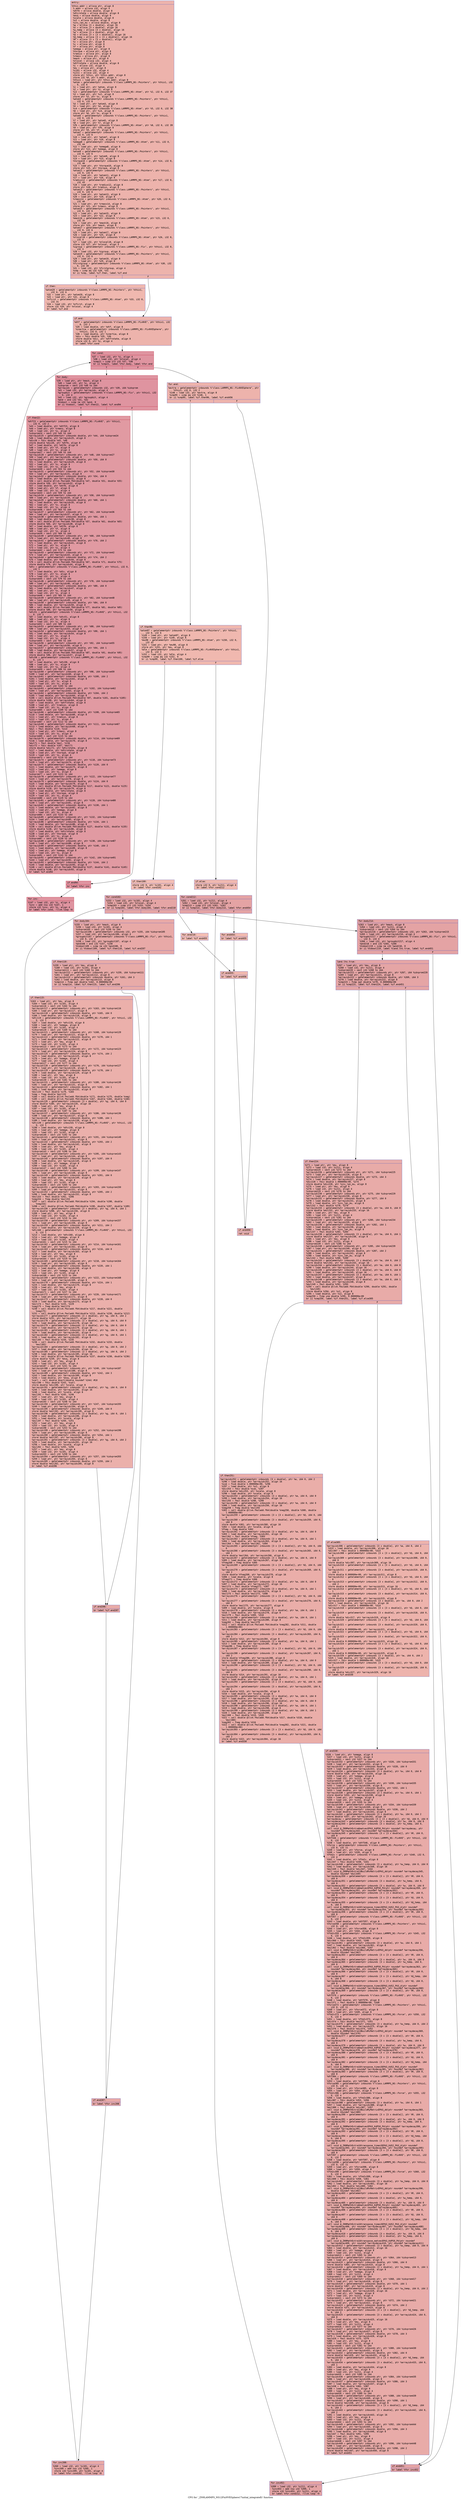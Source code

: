 digraph "CFG for '_ZN9LAMMPS_NS12FixNVESphere17initial_integrateEi' function" {
	label="CFG for '_ZN9LAMMPS_NS12FixNVESphere17initial_integrateEi' function";

	Node0x55fe505de8c0 [shape=record,color="#3d50c3ff", style=filled, fillcolor="#d6524470" fontname="Courier",label="{entry:\l|  %this.addr = alloca ptr, align 8\l  %.addr = alloca i32, align 4\l  %dtfm = alloca double, align 8\l  %dtirotate = alloca double, align 8\l  %msq = alloca double, align 8\l  %scale = alloca double, align 8\l  %s2 = alloca double, align 8\l  %inv_len_mu = alloca double, align 8\l  %g = alloca [3 x double], align 16\l  %w = alloca [3 x double], align 16\l  %w_temp = alloca [3 x double], align 16\l  %a = alloca [3 x double], align 16\l  %Q = alloca [3 x [3 x double]], align 16\l  %Q_temp = alloca [3 x [3 x double]], align 16\l  %R = alloca [3 x [3 x double]], align 16\l  %x = alloca ptr, align 8\l  %v = alloca ptr, align 8\l  %f = alloca ptr, align 8\l  %omega = alloca ptr, align 8\l  %torque = alloca ptr, align 8\l  %radius = alloca ptr, align 8\l  %rmass = alloca ptr, align 8\l  %mask = alloca ptr, align 8\l  %nlocal = alloca i32, align 4\l  %dtfrotate = alloca double, align 8\l  %i = alloca i32, align 4\l  %mu = alloca ptr, align 8\l  %i101 = alloca i32, align 4\l  %i211 = alloca i32, align 4\l  store ptr %this, ptr %this.addr, align 8\l  store i32 %0, ptr %.addr, align 4\l  %this1 = load ptr, ptr %this.addr, align 8\l  %atom = getelementptr inbounds %\"class.LAMMPS_NS::Pointers\", ptr %this1, i32\l... 0, i32 6\l  %1 = load ptr, ptr %atom, align 8\l  %2 = load ptr, ptr %1, align 8\l  %x2 = getelementptr inbounds %\"class.LAMMPS_NS::Atom\", ptr %2, i32 0, i32 37\l  %3 = load ptr, ptr %x2, align 8\l  store ptr %3, ptr %x, align 8\l  %atom3 = getelementptr inbounds %\"class.LAMMPS_NS::Pointers\", ptr %this1,\l... i32 0, i32 6\l  %4 = load ptr, ptr %atom3, align 8\l  %5 = load ptr, ptr %4, align 8\l  %v4 = getelementptr inbounds %\"class.LAMMPS_NS::Atom\", ptr %5, i32 0, i32 38\l  %6 = load ptr, ptr %v4, align 8\l  store ptr %6, ptr %v, align 8\l  %atom5 = getelementptr inbounds %\"class.LAMMPS_NS::Pointers\", ptr %this1,\l... i32 0, i32 6\l  %7 = load ptr, ptr %atom5, align 8\l  %8 = load ptr, ptr %7, align 8\l  %f6 = getelementptr inbounds %\"class.LAMMPS_NS::Atom\", ptr %8, i32 0, i32 39\l  %9 = load ptr, ptr %f6, align 8\l  store ptr %9, ptr %f, align 8\l  %atom7 = getelementptr inbounds %\"class.LAMMPS_NS::Pointers\", ptr %this1,\l... i32 0, i32 6\l  %10 = load ptr, ptr %atom7, align 8\l  %11 = load ptr, ptr %10, align 8\l  %omega8 = getelementptr inbounds %\"class.LAMMPS_NS::Atom\", ptr %11, i32 0,\l... i32 44\l  %12 = load ptr, ptr %omega8, align 8\l  store ptr %12, ptr %omega, align 8\l  %atom9 = getelementptr inbounds %\"class.LAMMPS_NS::Pointers\", ptr %this1,\l... i32 0, i32 6\l  %13 = load ptr, ptr %atom9, align 8\l  %14 = load ptr, ptr %13, align 8\l  %torque10 = getelementptr inbounds %\"class.LAMMPS_NS::Atom\", ptr %14, i32 0,\l... i32 46\l  %15 = load ptr, ptr %torque10, align 8\l  store ptr %15, ptr %torque, align 8\l  %atom11 = getelementptr inbounds %\"class.LAMMPS_NS::Pointers\", ptr %this1,\l... i32 0, i32 6\l  %16 = load ptr, ptr %atom11, align 8\l  %17 = load ptr, ptr %16, align 8\l  %radius12 = getelementptr inbounds %\"class.LAMMPS_NS::Atom\", ptr %17, i32 0,\l... i32 43\l  %18 = load ptr, ptr %radius12, align 8\l  store ptr %18, ptr %radius, align 8\l  %atom13 = getelementptr inbounds %\"class.LAMMPS_NS::Pointers\", ptr %this1,\l... i32 0, i32 6\l  %19 = load ptr, ptr %atom13, align 8\l  %20 = load ptr, ptr %19, align 8\l  %rmass14 = getelementptr inbounds %\"class.LAMMPS_NS::Atom\", ptr %20, i32 0,\l... i32 40\l  %21 = load ptr, ptr %rmass14, align 8\l  store ptr %21, ptr %rmass, align 8\l  %atom15 = getelementptr inbounds %\"class.LAMMPS_NS::Pointers\", ptr %this1,\l... i32 0, i32 6\l  %22 = load ptr, ptr %atom15, align 8\l  %23 = load ptr, ptr %22, align 8\l  %mask16 = getelementptr inbounds %\"class.LAMMPS_NS::Atom\", ptr %23, i32 0,\l... i32 35\l  %24 = load ptr, ptr %mask16, align 8\l  store ptr %24, ptr %mask, align 8\l  %atom17 = getelementptr inbounds %\"class.LAMMPS_NS::Pointers\", ptr %this1,\l... i32 0, i32 6\l  %25 = load ptr, ptr %atom17, align 8\l  %26 = load ptr, ptr %25, align 8\l  %nlocal18 = getelementptr inbounds %\"class.LAMMPS_NS::Atom\", ptr %26, i32 0,\l... i32 4\l  %27 = load i32, ptr %nlocal18, align 8\l  store i32 %27, ptr %nlocal, align 4\l  %igroup = getelementptr inbounds %\"class.LAMMPS_NS::Fix\", ptr %this1, i32 0,\l... i32 3\l  %28 = load i32, ptr %igroup, align 8\l  %atom19 = getelementptr inbounds %\"class.LAMMPS_NS::Pointers\", ptr %this1,\l... i32 0, i32 6\l  %29 = load ptr, ptr %atom19, align 8\l  %30 = load ptr, ptr %29, align 8\l  %firstgroup = getelementptr inbounds %\"class.LAMMPS_NS::Atom\", ptr %30, i32\l... 0, i32 30\l  %31 = load i32, ptr %firstgroup, align 4\l  %cmp = icmp eq i32 %28, %31\l  br i1 %cmp, label %if.then, label %if.end\l|{<s0>T|<s1>F}}"];
	Node0x55fe505de8c0:s0 -> Node0x55fe505cf850[tooltip="entry -> if.then\nProbability 50.00%" ];
	Node0x55fe505de8c0:s1 -> Node0x55fe505cf8c0[tooltip="entry -> if.end\nProbability 50.00%" ];
	Node0x55fe505cf850 [shape=record,color="#3d50c3ff", style=filled, fillcolor="#dc5d4a70" fontname="Courier",label="{if.then:\l|  %atom20 = getelementptr inbounds %\"class.LAMMPS_NS::Pointers\", ptr %this1,\l... i32 0, i32 6\l  %32 = load ptr, ptr %atom20, align 8\l  %33 = load ptr, ptr %32, align 8\l  %nfirst = getelementptr inbounds %\"class.LAMMPS_NS::Atom\", ptr %33, i32 0,\l... i32 31\l  %34 = load i32, ptr %nfirst, align 8\l  store i32 %34, ptr %nlocal, align 4\l  br label %if.end\l}"];
	Node0x55fe505cf850 -> Node0x55fe505cf8c0[tooltip="if.then -> if.end\nProbability 100.00%" ];
	Node0x55fe505cf8c0 [shape=record,color="#3d50c3ff", style=filled, fillcolor="#d6524470" fontname="Courier",label="{if.end:\l|  %dtf = getelementptr inbounds %\"class.LAMMPS_NS::FixNVE\", ptr %this1, i32\l... 0, i32 2\l  %35 = load double, ptr %dtf, align 8\l  %inertia = getelementptr inbounds %\"class.LAMMPS_NS::FixNVESphere\", ptr\l... %this1, i32 0, i32 1\l  %36 = load double, ptr %inertia, align 8\l  %div = fdiv double %35, %36\l  store double %div, ptr %dtfrotate, align 8\l  store i32 0, ptr %i, align 4\l  br label %for.cond\l}"];
	Node0x55fe505cf8c0 -> Node0x55fe505d0310[tooltip="if.end -> for.cond\nProbability 100.00%" ];
	Node0x55fe505d0310 [shape=record,color="#b70d28ff", style=filled, fillcolor="#b70d2870" fontname="Courier",label="{for.cond:\l|  %37 = load i32, ptr %i, align 4\l  %38 = load i32, ptr %nlocal, align 4\l  %cmp21 = icmp slt i32 %37, %38\l  br i1 %cmp21, label %for.body, label %for.end\l|{<s0>T|<s1>F}}"];
	Node0x55fe505d0310:s0 -> Node0x55fe505d05b0[tooltip="for.cond -> for.body\nProbability 96.88%" ];
	Node0x55fe505d0310:s1 -> Node0x55fe505d0630[tooltip="for.cond -> for.end\nProbability 3.12%" ];
	Node0x55fe505d05b0 [shape=record,color="#b70d28ff", style=filled, fillcolor="#b70d2870" fontname="Courier",label="{for.body:\l|  %39 = load ptr, ptr %mask, align 8\l  %40 = load i32, ptr %i, align 4\l  %idxprom = sext i32 %40 to i64\l  %arrayidx = getelementptr inbounds i32, ptr %39, i64 %idxprom\l  %41 = load i32, ptr %arrayidx, align 4\l  %groupbit = getelementptr inbounds %\"class.LAMMPS_NS::Fix\", ptr %this1, i32\l... 0, i32 4\l  %42 = load i32, ptr %groupbit, align 4\l  %and = and i32 %41, %42\l  %tobool = icmp ne i32 %and, 0\l  br i1 %tobool, label %if.then22, label %if.end94\l|{<s0>T|<s1>F}}"];
	Node0x55fe505d05b0:s0 -> Node0x55fe505d0d00[tooltip="for.body -> if.then22\nProbability 62.50%" ];
	Node0x55fe505d05b0:s1 -> Node0x55fe505d0d80[tooltip="for.body -> if.end94\nProbability 37.50%" ];
	Node0x55fe505d0d00 [shape=record,color="#b70d28ff", style=filled, fillcolor="#bb1b2c70" fontname="Courier",label="{if.then22:\l|  %dtf23 = getelementptr inbounds %\"class.LAMMPS_NS::FixNVE\", ptr %this1,\l... i32 0, i32 2\l  %43 = load double, ptr %dtf23, align 8\l  %44 = load ptr, ptr %rmass, align 8\l  %45 = load i32, ptr %i, align 4\l  %idxprom24 = sext i32 %45 to i64\l  %arrayidx25 = getelementptr inbounds double, ptr %44, i64 %idxprom24\l  %46 = load double, ptr %arrayidx25, align 8\l  %div26 = fdiv double %43, %46\l  store double %div26, ptr %dtfm, align 8\l  %47 = load double, ptr %dtfm, align 8\l  %48 = load ptr, ptr %f, align 8\l  %49 = load i32, ptr %i, align 4\l  %idxprom27 = sext i32 %49 to i64\l  %arrayidx28 = getelementptr inbounds ptr, ptr %48, i64 %idxprom27\l  %50 = load ptr, ptr %arrayidx28, align 8\l  %arrayidx29 = getelementptr inbounds double, ptr %50, i64 0\l  %51 = load double, ptr %arrayidx29, align 8\l  %52 = load ptr, ptr %v, align 8\l  %53 = load i32, ptr %i, align 4\l  %idxprom30 = sext i32 %53 to i64\l  %arrayidx31 = getelementptr inbounds ptr, ptr %52, i64 %idxprom30\l  %54 = load ptr, ptr %arrayidx31, align 8\l  %arrayidx32 = getelementptr inbounds double, ptr %54, i64 0\l  %55 = load double, ptr %arrayidx32, align 8\l  %56 = call double @llvm.fmuladd.f64(double %47, double %51, double %55)\l  store double %56, ptr %arrayidx32, align 8\l  %57 = load double, ptr %dtfm, align 8\l  %58 = load ptr, ptr %f, align 8\l  %59 = load i32, ptr %i, align 4\l  %idxprom33 = sext i32 %59 to i64\l  %arrayidx34 = getelementptr inbounds ptr, ptr %58, i64 %idxprom33\l  %60 = load ptr, ptr %arrayidx34, align 8\l  %arrayidx35 = getelementptr inbounds double, ptr %60, i64 1\l  %61 = load double, ptr %arrayidx35, align 8\l  %62 = load ptr, ptr %v, align 8\l  %63 = load i32, ptr %i, align 4\l  %idxprom36 = sext i32 %63 to i64\l  %arrayidx37 = getelementptr inbounds ptr, ptr %62, i64 %idxprom36\l  %64 = load ptr, ptr %arrayidx37, align 8\l  %arrayidx38 = getelementptr inbounds double, ptr %64, i64 1\l  %65 = load double, ptr %arrayidx38, align 8\l  %66 = call double @llvm.fmuladd.f64(double %57, double %61, double %65)\l  store double %66, ptr %arrayidx38, align 8\l  %67 = load double, ptr %dtfm, align 8\l  %68 = load ptr, ptr %f, align 8\l  %69 = load i32, ptr %i, align 4\l  %idxprom39 = sext i32 %69 to i64\l  %arrayidx40 = getelementptr inbounds ptr, ptr %68, i64 %idxprom39\l  %70 = load ptr, ptr %arrayidx40, align 8\l  %arrayidx41 = getelementptr inbounds double, ptr %70, i64 2\l  %71 = load double, ptr %arrayidx41, align 8\l  %72 = load ptr, ptr %v, align 8\l  %73 = load i32, ptr %i, align 4\l  %idxprom42 = sext i32 %73 to i64\l  %arrayidx43 = getelementptr inbounds ptr, ptr %72, i64 %idxprom42\l  %74 = load ptr, ptr %arrayidx43, align 8\l  %arrayidx44 = getelementptr inbounds double, ptr %74, i64 2\l  %75 = load double, ptr %arrayidx44, align 8\l  %76 = call double @llvm.fmuladd.f64(double %67, double %71, double %75)\l  store double %76, ptr %arrayidx44, align 8\l  %dtv = getelementptr inbounds %\"class.LAMMPS_NS::FixNVE\", ptr %this1, i32 0,\l... i32 1\l  %77 = load double, ptr %dtv, align 8\l  %78 = load ptr, ptr %v, align 8\l  %79 = load i32, ptr %i, align 4\l  %idxprom45 = sext i32 %79 to i64\l  %arrayidx46 = getelementptr inbounds ptr, ptr %78, i64 %idxprom45\l  %80 = load ptr, ptr %arrayidx46, align 8\l  %arrayidx47 = getelementptr inbounds double, ptr %80, i64 0\l  %81 = load double, ptr %arrayidx47, align 8\l  %82 = load ptr, ptr %x, align 8\l  %83 = load i32, ptr %i, align 4\l  %idxprom48 = sext i32 %83 to i64\l  %arrayidx49 = getelementptr inbounds ptr, ptr %82, i64 %idxprom48\l  %84 = load ptr, ptr %arrayidx49, align 8\l  %arrayidx50 = getelementptr inbounds double, ptr %84, i64 0\l  %85 = load double, ptr %arrayidx50, align 8\l  %86 = call double @llvm.fmuladd.f64(double %77, double %81, double %85)\l  store double %86, ptr %arrayidx50, align 8\l  %dtv51 = getelementptr inbounds %\"class.LAMMPS_NS::FixNVE\", ptr %this1, i32\l... 0, i32 1\l  %87 = load double, ptr %dtv51, align 8\l  %88 = load ptr, ptr %v, align 8\l  %89 = load i32, ptr %i, align 4\l  %idxprom52 = sext i32 %89 to i64\l  %arrayidx53 = getelementptr inbounds ptr, ptr %88, i64 %idxprom52\l  %90 = load ptr, ptr %arrayidx53, align 8\l  %arrayidx54 = getelementptr inbounds double, ptr %90, i64 1\l  %91 = load double, ptr %arrayidx54, align 8\l  %92 = load ptr, ptr %x, align 8\l  %93 = load i32, ptr %i, align 4\l  %idxprom55 = sext i32 %93 to i64\l  %arrayidx56 = getelementptr inbounds ptr, ptr %92, i64 %idxprom55\l  %94 = load ptr, ptr %arrayidx56, align 8\l  %arrayidx57 = getelementptr inbounds double, ptr %94, i64 1\l  %95 = load double, ptr %arrayidx57, align 8\l  %96 = call double @llvm.fmuladd.f64(double %87, double %91, double %95)\l  store double %96, ptr %arrayidx57, align 8\l  %dtv58 = getelementptr inbounds %\"class.LAMMPS_NS::FixNVE\", ptr %this1, i32\l... 0, i32 1\l  %97 = load double, ptr %dtv58, align 8\l  %98 = load ptr, ptr %v, align 8\l  %99 = load i32, ptr %i, align 4\l  %idxprom59 = sext i32 %99 to i64\l  %arrayidx60 = getelementptr inbounds ptr, ptr %98, i64 %idxprom59\l  %100 = load ptr, ptr %arrayidx60, align 8\l  %arrayidx61 = getelementptr inbounds double, ptr %100, i64 2\l  %101 = load double, ptr %arrayidx61, align 8\l  %102 = load ptr, ptr %x, align 8\l  %103 = load i32, ptr %i, align 4\l  %idxprom62 = sext i32 %103 to i64\l  %arrayidx63 = getelementptr inbounds ptr, ptr %102, i64 %idxprom62\l  %104 = load ptr, ptr %arrayidx63, align 8\l  %arrayidx64 = getelementptr inbounds double, ptr %104, i64 2\l  %105 = load double, ptr %arrayidx64, align 8\l  %106 = call double @llvm.fmuladd.f64(double %97, double %101, double %105)\l  store double %106, ptr %arrayidx64, align 8\l  %107 = load double, ptr %dtfrotate, align 8\l  %108 = load ptr, ptr %radius, align 8\l  %109 = load i32, ptr %i, align 4\l  %idxprom65 = sext i32 %109 to i64\l  %arrayidx66 = getelementptr inbounds double, ptr %108, i64 %idxprom65\l  %110 = load double, ptr %arrayidx66, align 8\l  %111 = load ptr, ptr %radius, align 8\l  %112 = load i32, ptr %i, align 4\l  %idxprom67 = sext i32 %112 to i64\l  %arrayidx68 = getelementptr inbounds double, ptr %111, i64 %idxprom67\l  %113 = load double, ptr %arrayidx68, align 8\l  %mul = fmul double %110, %113\l  %114 = load ptr, ptr %rmass, align 8\l  %115 = load i32, ptr %i, align 4\l  %idxprom69 = sext i32 %115 to i64\l  %arrayidx70 = getelementptr inbounds double, ptr %114, i64 %idxprom69\l  %116 = load double, ptr %arrayidx70, align 8\l  %mul71 = fmul double %mul, %116\l  %div72 = fdiv double %107, %mul71\l  store double %div72, ptr %dtirotate, align 8\l  %117 = load double, ptr %dtirotate, align 8\l  %118 = load ptr, ptr %torque, align 8\l  %119 = load i32, ptr %i, align 4\l  %idxprom73 = sext i32 %119 to i64\l  %arrayidx74 = getelementptr inbounds ptr, ptr %118, i64 %idxprom73\l  %120 = load ptr, ptr %arrayidx74, align 8\l  %arrayidx75 = getelementptr inbounds double, ptr %120, i64 0\l  %121 = load double, ptr %arrayidx75, align 8\l  %122 = load ptr, ptr %omega, align 8\l  %123 = load i32, ptr %i, align 4\l  %idxprom77 = sext i32 %123 to i64\l  %arrayidx78 = getelementptr inbounds ptr, ptr %122, i64 %idxprom77\l  %124 = load ptr, ptr %arrayidx78, align 8\l  %arrayidx79 = getelementptr inbounds double, ptr %124, i64 0\l  %125 = load double, ptr %arrayidx79, align 8\l  %126 = call double @llvm.fmuladd.f64(double %117, double %121, double %125)\l  store double %126, ptr %arrayidx79, align 8\l  %127 = load double, ptr %dtirotate, align 8\l  %128 = load ptr, ptr %torque, align 8\l  %129 = load i32, ptr %i, align 4\l  %idxprom80 = sext i32 %129 to i64\l  %arrayidx81 = getelementptr inbounds ptr, ptr %128, i64 %idxprom80\l  %130 = load ptr, ptr %arrayidx81, align 8\l  %arrayidx82 = getelementptr inbounds double, ptr %130, i64 1\l  %131 = load double, ptr %arrayidx82, align 8\l  %132 = load ptr, ptr %omega, align 8\l  %133 = load i32, ptr %i, align 4\l  %idxprom84 = sext i32 %133 to i64\l  %arrayidx85 = getelementptr inbounds ptr, ptr %132, i64 %idxprom84\l  %134 = load ptr, ptr %arrayidx85, align 8\l  %arrayidx86 = getelementptr inbounds double, ptr %134, i64 1\l  %135 = load double, ptr %arrayidx86, align 8\l  %136 = call double @llvm.fmuladd.f64(double %127, double %131, double %135)\l  store double %136, ptr %arrayidx86, align 8\l  %137 = load double, ptr %dtirotate, align 8\l  %138 = load ptr, ptr %torque, align 8\l  %139 = load i32, ptr %i, align 4\l  %idxprom87 = sext i32 %139 to i64\l  %arrayidx88 = getelementptr inbounds ptr, ptr %138, i64 %idxprom87\l  %140 = load ptr, ptr %arrayidx88, align 8\l  %arrayidx89 = getelementptr inbounds double, ptr %140, i64 2\l  %141 = load double, ptr %arrayidx89, align 8\l  %142 = load ptr, ptr %omega, align 8\l  %143 = load i32, ptr %i, align 4\l  %idxprom91 = sext i32 %143 to i64\l  %arrayidx92 = getelementptr inbounds ptr, ptr %142, i64 %idxprom91\l  %144 = load ptr, ptr %arrayidx92, align 8\l  %arrayidx93 = getelementptr inbounds double, ptr %144, i64 2\l  %145 = load double, ptr %arrayidx93, align 8\l  %146 = call double @llvm.fmuladd.f64(double %137, double %141, double %145)\l  store double %146, ptr %arrayidx93, align 8\l  br label %if.end94\l}"];
	Node0x55fe505d0d00 -> Node0x55fe505d0d80[tooltip="if.then22 -> if.end94\nProbability 100.00%" ];
	Node0x55fe505d0d80 [shape=record,color="#b70d28ff", style=filled, fillcolor="#b70d2870" fontname="Courier",label="{if.end94:\l|  br label %for.inc\l}"];
	Node0x55fe505d0d80 -> Node0x55fe505eeb10[tooltip="if.end94 -> for.inc\nProbability 100.00%" ];
	Node0x55fe505eeb10 [shape=record,color="#b70d28ff", style=filled, fillcolor="#b70d2870" fontname="Courier",label="{for.inc:\l|  %147 = load i32, ptr %i, align 4\l  %inc = add nsw i32 %147, 1\l  store i32 %inc, ptr %i, align 4\l  br label %for.cond, !llvm.loop !6\l}"];
	Node0x55fe505eeb10 -> Node0x55fe505d0310[tooltip="for.inc -> for.cond\nProbability 100.00%" ];
	Node0x55fe505d0630 [shape=record,color="#3d50c3ff", style=filled, fillcolor="#d6524470" fontname="Courier",label="{for.end:\l|  %extra = getelementptr inbounds %\"class.LAMMPS_NS::FixNVESphere\", ptr\l... %this1, i32 0, i32 2\l  %148 = load i32, ptr %extra, align 8\l  %cmp95 = icmp eq i32 %148, 1\l  br i1 %cmp95, label %if.then96, label %if.end456\l|{<s0>T|<s1>F}}"];
	Node0x55fe505d0630:s0 -> Node0x55fe505ef0d0[tooltip="for.end -> if.then96\nProbability 50.00%" ];
	Node0x55fe505d0630:s1 -> Node0x55fe505ef120[tooltip="for.end -> if.end456\nProbability 50.00%" ];
	Node0x55fe505ef0d0 [shape=record,color="#3d50c3ff", style=filled, fillcolor="#dc5d4a70" fontname="Courier",label="{if.then96:\l|  %atom97 = getelementptr inbounds %\"class.LAMMPS_NS::Pointers\", ptr %this1,\l... i32 0, i32 6\l  %149 = load ptr, ptr %atom97, align 8\l  %150 = load ptr, ptr %149, align 8\l  %mu98 = getelementptr inbounds %\"class.LAMMPS_NS::Atom\", ptr %150, i32 0,\l... i32 42\l  %151 = load ptr, ptr %mu98, align 8\l  store ptr %151, ptr %mu, align 8\l  %dlm = getelementptr inbounds %\"class.LAMMPS_NS::FixNVESphere\", ptr %this1,\l... i32 0, i32 3\l  %152 = load i32, ptr %dlm, align 4\l  %cmp99 = icmp eq i32 %152, 0\l  br i1 %cmp99, label %if.then100, label %if.else\l|{<s0>T|<s1>F}}"];
	Node0x55fe505ef0d0:s0 -> Node0x55fe505ef840[tooltip="if.then96 -> if.then100\nProbability 37.50%" ];
	Node0x55fe505ef0d0:s1 -> Node0x55fe505ef8c0[tooltip="if.then96 -> if.else\nProbability 62.50%" ];
	Node0x55fe505ef840 [shape=record,color="#3d50c3ff", style=filled, fillcolor="#e36c5570" fontname="Courier",label="{if.then100:\l|  store i32 0, ptr %i101, align 4\l  br label %for.cond102\l}"];
	Node0x55fe505ef840 -> Node0x55fe505efa80[tooltip="if.then100 -> for.cond102\nProbability 100.00%" ];
	Node0x55fe505efa80 [shape=record,color="#3d50c3ff", style=filled, fillcolor="#c5333470" fontname="Courier",label="{for.cond102:\l|  %153 = load i32, ptr %i101, align 4\l  %154 = load i32, ptr %nlocal, align 4\l  %cmp103 = icmp slt i32 %153, %154\l  br i1 %cmp103, label %for.body104, label %for.end210\l|{<s0>T|<s1>F}}"];
	Node0x55fe505efa80:s0 -> Node0x55fe505efd20[tooltip="for.cond102 -> for.body104\nProbability 96.88%" ];
	Node0x55fe505efa80:s1 -> Node0x55fe505efda0[tooltip="for.cond102 -> for.end210\nProbability 3.12%" ];
	Node0x55fe505efd20 [shape=record,color="#3d50c3ff", style=filled, fillcolor="#ca3b3770" fontname="Courier",label="{for.body104:\l|  %155 = load ptr, ptr %mask, align 8\l  %156 = load i32, ptr %i101, align 4\l  %idxprom105 = sext i32 %156 to i64\l  %arrayidx106 = getelementptr inbounds i32, ptr %155, i64 %idxprom105\l  %157 = load i32, ptr %arrayidx106, align 4\l  %groupbit107 = getelementptr inbounds %\"class.LAMMPS_NS::Fix\", ptr %this1,\l... i32 0, i32 4\l  %158 = load i32, ptr %groupbit107, align 4\l  %and108 = and i32 %157, %158\l  %tobool109 = icmp ne i32 %and108, 0\l  br i1 %tobool109, label %if.then110, label %if.end207\l|{<s0>T|<s1>F}}"];
	Node0x55fe505efd20:s0 -> Node0x55fe505f04a0[tooltip="for.body104 -> if.then110\nProbability 62.50%" ];
	Node0x55fe505efd20:s1 -> Node0x55fe505f0520[tooltip="for.body104 -> if.end207\nProbability 37.50%" ];
	Node0x55fe505f04a0 [shape=record,color="#3d50c3ff", style=filled, fillcolor="#cc403a70" fontname="Courier",label="{if.then110:\l|  %159 = load ptr, ptr %mu, align 8\l  %160 = load i32, ptr %i101, align 4\l  %idxprom111 = sext i32 %160 to i64\l  %arrayidx112 = getelementptr inbounds ptr, ptr %159, i64 %idxprom111\l  %161 = load ptr, ptr %arrayidx112, align 8\l  %arrayidx113 = getelementptr inbounds double, ptr %161, i64 3\l  %162 = load double, ptr %arrayidx113, align 8\l  %cmp114 = fcmp ogt double %162, 0.000000e+00\l  br i1 %cmp114, label %if.then115, label %if.end206\l|{<s0>T|<s1>F}}"];
	Node0x55fe505f04a0:s0 -> Node0x55fe505f0b70[tooltip="if.then110 -> if.then115\nProbability 50.00%" ];
	Node0x55fe505f04a0:s1 -> Node0x55fe505f0bf0[tooltip="if.then110 -> if.end206\nProbability 50.00%" ];
	Node0x55fe505f0b70 [shape=record,color="#3d50c3ff", style=filled, fillcolor="#d24b4070" fontname="Courier",label="{if.then115:\l|  %163 = load ptr, ptr %mu, align 8\l  %164 = load i32, ptr %i101, align 4\l  %idxprom116 = sext i32 %164 to i64\l  %arrayidx117 = getelementptr inbounds ptr, ptr %163, i64 %idxprom116\l  %165 = load ptr, ptr %arrayidx117, align 8\l  %arrayidx118 = getelementptr inbounds double, ptr %165, i64 0\l  %166 = load double, ptr %arrayidx118, align 8\l  %dtv119 = getelementptr inbounds %\"class.LAMMPS_NS::FixNVE\", ptr %this1, i32\l... 0, i32 1\l  %167 = load double, ptr %dtv119, align 8\l  %168 = load ptr, ptr %omega, align 8\l  %169 = load i32, ptr %i101, align 4\l  %idxprom120 = sext i32 %169 to i64\l  %arrayidx121 = getelementptr inbounds ptr, ptr %168, i64 %idxprom120\l  %170 = load ptr, ptr %arrayidx121, align 8\l  %arrayidx122 = getelementptr inbounds double, ptr %170, i64 1\l  %171 = load double, ptr %arrayidx122, align 8\l  %172 = load ptr, ptr %mu, align 8\l  %173 = load i32, ptr %i101, align 4\l  %idxprom123 = sext i32 %173 to i64\l  %arrayidx124 = getelementptr inbounds ptr, ptr %172, i64 %idxprom123\l  %174 = load ptr, ptr %arrayidx124, align 8\l  %arrayidx125 = getelementptr inbounds double, ptr %174, i64 2\l  %175 = load double, ptr %arrayidx125, align 8\l  %176 = load ptr, ptr %omega, align 8\l  %177 = load i32, ptr %i101, align 4\l  %idxprom127 = sext i32 %177 to i64\l  %arrayidx128 = getelementptr inbounds ptr, ptr %176, i64 %idxprom127\l  %178 = load ptr, ptr %arrayidx128, align 8\l  %arrayidx129 = getelementptr inbounds double, ptr %178, i64 2\l  %179 = load double, ptr %arrayidx129, align 8\l  %180 = load ptr, ptr %mu, align 8\l  %181 = load i32, ptr %i101, align 4\l  %idxprom130 = sext i32 %181 to i64\l  %arrayidx131 = getelementptr inbounds ptr, ptr %180, i64 %idxprom130\l  %182 = load ptr, ptr %arrayidx131, align 8\l  %arrayidx132 = getelementptr inbounds double, ptr %182, i64 1\l  %183 = load double, ptr %arrayidx132, align 8\l  %mul133 = fmul double %179, %183\l  %neg = fneg double %mul133\l  %184 = call double @llvm.fmuladd.f64(double %171, double %175, double %neg)\l  %185 = call double @llvm.fmuladd.f64(double %167, double %184, double %166)\l  %arrayidx135 = getelementptr inbounds [3 x double], ptr %g, i64 0, i64 0\l  store double %185, ptr %arrayidx135, align 16\l  %186 = load ptr, ptr %mu, align 8\l  %187 = load i32, ptr %i101, align 4\l  %idxprom136 = sext i32 %187 to i64\l  %arrayidx137 = getelementptr inbounds ptr, ptr %186, i64 %idxprom136\l  %188 = load ptr, ptr %arrayidx137, align 8\l  %arrayidx138 = getelementptr inbounds double, ptr %188, i64 1\l  %189 = load double, ptr %arrayidx138, align 8\l  %dtv139 = getelementptr inbounds %\"class.LAMMPS_NS::FixNVE\", ptr %this1, i32\l... 0, i32 1\l  %190 = load double, ptr %dtv139, align 8\l  %191 = load ptr, ptr %omega, align 8\l  %192 = load i32, ptr %i101, align 4\l  %idxprom140 = sext i32 %192 to i64\l  %arrayidx141 = getelementptr inbounds ptr, ptr %191, i64 %idxprom140\l  %193 = load ptr, ptr %arrayidx141, align 8\l  %arrayidx142 = getelementptr inbounds double, ptr %193, i64 2\l  %194 = load double, ptr %arrayidx142, align 8\l  %195 = load ptr, ptr %mu, align 8\l  %196 = load i32, ptr %i101, align 4\l  %idxprom143 = sext i32 %196 to i64\l  %arrayidx144 = getelementptr inbounds ptr, ptr %195, i64 %idxprom143\l  %197 = load ptr, ptr %arrayidx144, align 8\l  %arrayidx145 = getelementptr inbounds double, ptr %197, i64 0\l  %198 = load double, ptr %arrayidx145, align 8\l  %199 = load ptr, ptr %omega, align 8\l  %200 = load i32, ptr %i101, align 4\l  %idxprom147 = sext i32 %200 to i64\l  %arrayidx148 = getelementptr inbounds ptr, ptr %199, i64 %idxprom147\l  %201 = load ptr, ptr %arrayidx148, align 8\l  %arrayidx149 = getelementptr inbounds double, ptr %201, i64 0\l  %202 = load double, ptr %arrayidx149, align 8\l  %203 = load ptr, ptr %mu, align 8\l  %204 = load i32, ptr %i101, align 4\l  %idxprom150 = sext i32 %204 to i64\l  %arrayidx151 = getelementptr inbounds ptr, ptr %203, i64 %idxprom150\l  %205 = load ptr, ptr %arrayidx151, align 8\l  %arrayidx152 = getelementptr inbounds double, ptr %205, i64 2\l  %206 = load double, ptr %arrayidx152, align 8\l  %mul153 = fmul double %202, %206\l  %neg154 = fneg double %mul153\l  %207 = call double @llvm.fmuladd.f64(double %194, double %198, double\l... %neg154)\l  %208 = call double @llvm.fmuladd.f64(double %190, double %207, double %189)\l  %arrayidx156 = getelementptr inbounds [3 x double], ptr %g, i64 0, i64 1\l  store double %208, ptr %arrayidx156, align 8\l  %209 = load ptr, ptr %mu, align 8\l  %210 = load i32, ptr %i101, align 4\l  %idxprom157 = sext i32 %210 to i64\l  %arrayidx158 = getelementptr inbounds ptr, ptr %209, i64 %idxprom157\l  %211 = load ptr, ptr %arrayidx158, align 8\l  %arrayidx159 = getelementptr inbounds double, ptr %211, i64 2\l  %212 = load double, ptr %arrayidx159, align 8\l  %dtv160 = getelementptr inbounds %\"class.LAMMPS_NS::FixNVE\", ptr %this1, i32\l... 0, i32 1\l  %213 = load double, ptr %dtv160, align 8\l  %214 = load ptr, ptr %omega, align 8\l  %215 = load i32, ptr %i101, align 4\l  %idxprom161 = sext i32 %215 to i64\l  %arrayidx162 = getelementptr inbounds ptr, ptr %214, i64 %idxprom161\l  %216 = load ptr, ptr %arrayidx162, align 8\l  %arrayidx163 = getelementptr inbounds double, ptr %216, i64 0\l  %217 = load double, ptr %arrayidx163, align 8\l  %218 = load ptr, ptr %mu, align 8\l  %219 = load i32, ptr %i101, align 4\l  %idxprom164 = sext i32 %219 to i64\l  %arrayidx165 = getelementptr inbounds ptr, ptr %218, i64 %idxprom164\l  %220 = load ptr, ptr %arrayidx165, align 8\l  %arrayidx166 = getelementptr inbounds double, ptr %220, i64 1\l  %221 = load double, ptr %arrayidx166, align 8\l  %222 = load ptr, ptr %omega, align 8\l  %223 = load i32, ptr %i101, align 4\l  %idxprom168 = sext i32 %223 to i64\l  %arrayidx169 = getelementptr inbounds ptr, ptr %222, i64 %idxprom168\l  %224 = load ptr, ptr %arrayidx169, align 8\l  %arrayidx170 = getelementptr inbounds double, ptr %224, i64 1\l  %225 = load double, ptr %arrayidx170, align 8\l  %226 = load ptr, ptr %mu, align 8\l  %227 = load i32, ptr %i101, align 4\l  %idxprom171 = sext i32 %227 to i64\l  %arrayidx172 = getelementptr inbounds ptr, ptr %226, i64 %idxprom171\l  %228 = load ptr, ptr %arrayidx172, align 8\l  %arrayidx173 = getelementptr inbounds double, ptr %228, i64 0\l  %229 = load double, ptr %arrayidx173, align 8\l  %mul174 = fmul double %225, %229\l  %neg175 = fneg double %mul174\l  %230 = call double @llvm.fmuladd.f64(double %217, double %221, double\l... %neg175)\l  %231 = call double @llvm.fmuladd.f64(double %213, double %230, double %212)\l  %arrayidx177 = getelementptr inbounds [3 x double], ptr %g, i64 0, i64 2\l  store double %231, ptr %arrayidx177, align 16\l  %arrayidx178 = getelementptr inbounds [3 x double], ptr %g, i64 0, i64 0\l  %232 = load double, ptr %arrayidx178, align 16\l  %arrayidx179 = getelementptr inbounds [3 x double], ptr %g, i64 0, i64 0\l  %233 = load double, ptr %arrayidx179, align 16\l  %arrayidx181 = getelementptr inbounds [3 x double], ptr %g, i64 0, i64 1\l  %234 = load double, ptr %arrayidx181, align 8\l  %arrayidx182 = getelementptr inbounds [3 x double], ptr %g, i64 0, i64 1\l  %235 = load double, ptr %arrayidx182, align 8\l  %mul183 = fmul double %234, %235\l  %236 = call double @llvm.fmuladd.f64(double %232, double %233, double\l... %mul183)\l  %arrayidx184 = getelementptr inbounds [3 x double], ptr %g, i64 0, i64 2\l  %237 = load double, ptr %arrayidx184, align 16\l  %arrayidx185 = getelementptr inbounds [3 x double], ptr %g, i64 0, i64 2\l  %238 = load double, ptr %arrayidx185, align 16\l  %239 = call double @llvm.fmuladd.f64(double %237, double %238, double %236)\l  store double %239, ptr %msq, align 8\l  %240 = load ptr, ptr %mu, align 8\l  %241 = load i32, ptr %i101, align 4\l  %idxprom187 = sext i32 %241 to i64\l  %arrayidx188 = getelementptr inbounds ptr, ptr %240, i64 %idxprom187\l  %242 = load ptr, ptr %arrayidx188, align 8\l  %arrayidx189 = getelementptr inbounds double, ptr %242, i64 3\l  %243 = load double, ptr %arrayidx189, align 8\l  %244 = load double, ptr %msq, align 8\l  %call = call double @sqrt(double noundef %244) #10\l  %div190 = fdiv double %243, %call\l  store double %div190, ptr %scale, align 8\l  %arrayidx191 = getelementptr inbounds [3 x double], ptr %g, i64 0, i64 0\l  %245 = load double, ptr %arrayidx191, align 16\l  %246 = load double, ptr %scale, align 8\l  %mul192 = fmul double %245, %246\l  %247 = load ptr, ptr %mu, align 8\l  %248 = load i32, ptr %i101, align 4\l  %idxprom193 = sext i32 %248 to i64\l  %arrayidx194 = getelementptr inbounds ptr, ptr %247, i64 %idxprom193\l  %249 = load ptr, ptr %arrayidx194, align 8\l  %arrayidx195 = getelementptr inbounds double, ptr %249, i64 0\l  store double %mul192, ptr %arrayidx195, align 8\l  %arrayidx196 = getelementptr inbounds [3 x double], ptr %g, i64 0, i64 1\l  %250 = load double, ptr %arrayidx196, align 8\l  %251 = load double, ptr %scale, align 8\l  %mul197 = fmul double %250, %251\l  %252 = load ptr, ptr %mu, align 8\l  %253 = load i32, ptr %i101, align 4\l  %idxprom198 = sext i32 %253 to i64\l  %arrayidx199 = getelementptr inbounds ptr, ptr %252, i64 %idxprom198\l  %254 = load ptr, ptr %arrayidx199, align 8\l  %arrayidx200 = getelementptr inbounds double, ptr %254, i64 1\l  store double %mul197, ptr %arrayidx200, align 8\l  %arrayidx201 = getelementptr inbounds [3 x double], ptr %g, i64 0, i64 2\l  %255 = load double, ptr %arrayidx201, align 16\l  %256 = load double, ptr %scale, align 8\l  %mul202 = fmul double %255, %256\l  %257 = load ptr, ptr %mu, align 8\l  %258 = load i32, ptr %i101, align 4\l  %idxprom203 = sext i32 %258 to i64\l  %arrayidx204 = getelementptr inbounds ptr, ptr %257, i64 %idxprom203\l  %259 = load ptr, ptr %arrayidx204, align 8\l  %arrayidx205 = getelementptr inbounds double, ptr %259, i64 2\l  store double %mul202, ptr %arrayidx205, align 8\l  br label %if.end206\l}"];
	Node0x55fe505f0b70 -> Node0x55fe505f0bf0[tooltip="if.then115 -> if.end206\nProbability 100.00%" ];
	Node0x55fe505f0bf0 [shape=record,color="#3d50c3ff", style=filled, fillcolor="#cc403a70" fontname="Courier",label="{if.end206:\l|  br label %if.end207\l}"];
	Node0x55fe505f0bf0 -> Node0x55fe505f0520[tooltip="if.end206 -> if.end207\nProbability 100.00%" ];
	Node0x55fe505f0520 [shape=record,color="#3d50c3ff", style=filled, fillcolor="#ca3b3770" fontname="Courier",label="{if.end207:\l|  br label %for.inc208\l}"];
	Node0x55fe505f0520 -> Node0x55fe505fa6f0[tooltip="if.end207 -> for.inc208\nProbability 100.00%" ];
	Node0x55fe505fa6f0 [shape=record,color="#3d50c3ff", style=filled, fillcolor="#ca3b3770" fontname="Courier",label="{for.inc208:\l|  %260 = load i32, ptr %i101, align 4\l  %inc209 = add nsw i32 %260, 1\l  store i32 %inc209, ptr %i101, align 4\l  br label %for.cond102, !llvm.loop !8\l}"];
	Node0x55fe505fa6f0 -> Node0x55fe505efa80[tooltip="for.inc208 -> for.cond102\nProbability 100.00%" ];
	Node0x55fe505efda0 [shape=record,color="#3d50c3ff", style=filled, fillcolor="#e36c5570" fontname="Courier",label="{for.end210:\l|  br label %if.end455\l}"];
	Node0x55fe505efda0 -> Node0x55fe505fab70[tooltip="for.end210 -> if.end455\nProbability 100.00%" ];
	Node0x55fe505ef8c0 [shape=record,color="#3d50c3ff", style=filled, fillcolor="#de614d70" fontname="Courier",label="{if.else:\l|  store i32 0, ptr %i211, align 4\l  br label %for.cond212\l}"];
	Node0x55fe505ef8c0 -> Node0x55fe505fad00[tooltip="if.else -> for.cond212\nProbability 100.00%" ];
	Node0x55fe505fad00 [shape=record,color="#3d50c3ff", style=filled, fillcolor="#c32e3170" fontname="Courier",label="{for.cond212:\l|  %261 = load i32, ptr %i211, align 4\l  %262 = load i32, ptr %nlocal, align 4\l  %cmp213 = icmp slt i32 %261, %262\l  br i1 %cmp213, label %for.body214, label %for.end454\l|{<s0>T|<s1>F}}"];
	Node0x55fe505fad00:s0 -> Node0x55fe505fafa0[tooltip="for.cond212 -> for.body214\nProbability 96.88%" ];
	Node0x55fe505fad00:s1 -> Node0x55fe505fb020[tooltip="for.cond212 -> for.end454\nProbability 3.12%" ];
	Node0x55fe505fafa0 [shape=record,color="#3d50c3ff", style=filled, fillcolor="#c32e3170" fontname="Courier",label="{for.body214:\l|  %263 = load ptr, ptr %mask, align 8\l  %264 = load i32, ptr %i211, align 4\l  %idxprom215 = sext i32 %264 to i64\l  %arrayidx216 = getelementptr inbounds i32, ptr %263, i64 %idxprom215\l  %265 = load i32, ptr %arrayidx216, align 4\l  %groupbit217 = getelementptr inbounds %\"class.LAMMPS_NS::Fix\", ptr %this1,\l... i32 0, i32 4\l  %266 = load i32, ptr %groupbit217, align 4\l  %and218 = and i32 %265, %266\l  %tobool219 = icmp ne i32 %and218, 0\l  br i1 %tobool219, label %land.lhs.true, label %if.end451\l|{<s0>T|<s1>F}}"];
	Node0x55fe505fafa0:s0 -> Node0x55fe505fb720[tooltip="for.body214 -> land.lhs.true\nProbability 62.50%" ];
	Node0x55fe505fafa0:s1 -> Node0x55fe505fb7a0[tooltip="for.body214 -> if.end451\nProbability 37.50%" ];
	Node0x55fe505fb720 [shape=record,color="#3d50c3ff", style=filled, fillcolor="#c5333470" fontname="Courier",label="{land.lhs.true:\l|  %267 = load ptr, ptr %mu, align 8\l  %268 = load i32, ptr %i211, align 4\l  %idxprom220 = sext i32 %268 to i64\l  %arrayidx221 = getelementptr inbounds ptr, ptr %267, i64 %idxprom220\l  %269 = load ptr, ptr %arrayidx221, align 8\l  %arrayidx222 = getelementptr inbounds double, ptr %269, i64 3\l  %270 = load double, ptr %arrayidx222, align 8\l  %cmp223 = fcmp ogt double %270, 0.000000e+00\l  br i1 %cmp223, label %if.then224, label %if.end451\l|{<s0>T|<s1>F}}"];
	Node0x55fe505fb720:s0 -> Node0x55fe505fbdc0[tooltip="land.lhs.true -> if.then224\nProbability 50.00%" ];
	Node0x55fe505fb720:s1 -> Node0x55fe505fb7a0[tooltip="land.lhs.true -> if.end451\nProbability 50.00%" ];
	Node0x55fe505fbdc0 [shape=record,color="#3d50c3ff", style=filled, fillcolor="#cc403a70" fontname="Courier",label="{if.then224:\l|  %271 = load ptr, ptr %mu, align 8\l  %272 = load i32, ptr %i211, align 4\l  %idxprom225 = sext i32 %272 to i64\l  %arrayidx226 = getelementptr inbounds ptr, ptr %271, i64 %idxprom225\l  %273 = load ptr, ptr %arrayidx226, align 8\l  %arrayidx227 = getelementptr inbounds double, ptr %273, i64 3\l  %274 = load double, ptr %arrayidx227, align 8\l  %div228 = fdiv double 1.000000e+00, %274\l  store double %div228, ptr %inv_len_mu, align 8\l  %275 = load ptr, ptr %mu, align 8\l  %276 = load i32, ptr %i211, align 4\l  %idxprom229 = sext i32 %276 to i64\l  %arrayidx230 = getelementptr inbounds ptr, ptr %275, i64 %idxprom229\l  %277 = load ptr, ptr %arrayidx230, align 8\l  %arrayidx231 = getelementptr inbounds double, ptr %277, i64 0\l  %278 = load double, ptr %arrayidx231, align 8\l  %279 = load double, ptr %inv_len_mu, align 8\l  %mul232 = fmul double %278, %279\l  %arrayidx233 = getelementptr inbounds [3 x double], ptr %a, i64 0, i64 0\l  store double %mul232, ptr %arrayidx233, align 16\l  %280 = load ptr, ptr %mu, align 8\l  %281 = load i32, ptr %i211, align 4\l  %idxprom234 = sext i32 %281 to i64\l  %arrayidx235 = getelementptr inbounds ptr, ptr %280, i64 %idxprom234\l  %282 = load ptr, ptr %arrayidx235, align 8\l  %arrayidx236 = getelementptr inbounds double, ptr %282, i64 1\l  %283 = load double, ptr %arrayidx236, align 8\l  %284 = load double, ptr %inv_len_mu, align 8\l  %mul237 = fmul double %283, %284\l  %arrayidx238 = getelementptr inbounds [3 x double], ptr %a, i64 0, i64 1\l  store double %mul237, ptr %arrayidx238, align 8\l  %285 = load ptr, ptr %mu, align 8\l  %286 = load i32, ptr %i211, align 4\l  %idxprom239 = sext i32 %286 to i64\l  %arrayidx240 = getelementptr inbounds ptr, ptr %285, i64 %idxprom239\l  %287 = load ptr, ptr %arrayidx240, align 8\l  %arrayidx241 = getelementptr inbounds double, ptr %287, i64 2\l  %288 = load double, ptr %arrayidx241, align 8\l  %289 = load double, ptr %inv_len_mu, align 8\l  %mul242 = fmul double %288, %289\l  %arrayidx243 = getelementptr inbounds [3 x double], ptr %a, i64 0, i64 2\l  store double %mul242, ptr %arrayidx243, align 16\l  %arrayidx244 = getelementptr inbounds [3 x double], ptr %a, i64 0, i64 0\l  %290 = load double, ptr %arrayidx244, align 16\l  %arrayidx245 = getelementptr inbounds [3 x double], ptr %a, i64 0, i64 0\l  %291 = load double, ptr %arrayidx245, align 16\l  %arrayidx247 = getelementptr inbounds [3 x double], ptr %a, i64 0, i64 1\l  %292 = load double, ptr %arrayidx247, align 8\l  %arrayidx248 = getelementptr inbounds [3 x double], ptr %a, i64 0, i64 1\l  %293 = load double, ptr %arrayidx248, align 8\l  %mul249 = fmul double %292, %293\l  %294 = call double @llvm.fmuladd.f64(double %290, double %291, double\l... %mul249)\l  store double %294, ptr %s2, align 8\l  %295 = load double, ptr %s2, align 8\l  %cmp250 = fcmp une double %295, 0.000000e+00\l  br i1 %cmp250, label %if.then251, label %if.else305\l|{<s0>T|<s1>F}}"];
	Node0x55fe505fbdc0:s0 -> Node0x55fe505fe3b0[tooltip="if.then224 -> if.then251\nProbability 62.50%" ];
	Node0x55fe505fbdc0:s1 -> Node0x55fe505fe400[tooltip="if.then224 -> if.else305\nProbability 37.50%" ];
	Node0x55fe505fe3b0 [shape=record,color="#3d50c3ff", style=filled, fillcolor="#d0473d70" fontname="Courier",label="{if.then251:\l|  %arrayidx252 = getelementptr inbounds [3 x double], ptr %a, i64 0, i64 2\l  %296 = load double, ptr %arrayidx252, align 16\l  %sub = fsub double 1.000000e+00, %296\l  %297 = load double, ptr %s2, align 8\l  %div253 = fdiv double %sub, %297\l  store double %div253, ptr %scale, align 8\l  %298 = load double, ptr %scale, align 8\l  %arrayidx254 = getelementptr inbounds [3 x double], ptr %a, i64 0, i64 0\l  %299 = load double, ptr %arrayidx254, align 16\l  %mul255 = fmul double %298, %299\l  %arrayidx256 = getelementptr inbounds [3 x double], ptr %a, i64 0, i64 0\l  %300 = load double, ptr %arrayidx256, align 16\l  %neg258 = fneg double %mul255\l  %301 = call double @llvm.fmuladd.f64(double %neg258, double %300, double\l... 1.000000e+00)\l  %arrayidx259 = getelementptr inbounds [3 x [3 x double]], ptr %Q, i64 0, i64\l... 0\l  %arrayidx260 = getelementptr inbounds [3 x double], ptr %arrayidx259, i64 0,\l... i64 0\l  store double %301, ptr %arrayidx260, align 16\l  %302 = load double, ptr %scale, align 8\l  %fneg = fneg double %302\l  %arrayidx261 = getelementptr inbounds [3 x double], ptr %a, i64 0, i64 0\l  %303 = load double, ptr %arrayidx261, align 16\l  %mul262 = fmul double %fneg, %303\l  %arrayidx263 = getelementptr inbounds [3 x double], ptr %a, i64 0, i64 1\l  %304 = load double, ptr %arrayidx263, align 8\l  %mul264 = fmul double %mul262, %304\l  %arrayidx265 = getelementptr inbounds [3 x [3 x double]], ptr %Q, i64 0, i64\l... 0\l  %arrayidx266 = getelementptr inbounds [3 x double], ptr %arrayidx265, i64 0,\l... i64 1\l  store double %mul264, ptr %arrayidx266, align 8\l  %arrayidx267 = getelementptr inbounds [3 x double], ptr %a, i64 0, i64 0\l  %305 = load double, ptr %arrayidx267, align 16\l  %fneg268 = fneg double %305\l  %arrayidx269 = getelementptr inbounds [3 x [3 x double]], ptr %Q, i64 0, i64\l... 0\l  %arrayidx270 = getelementptr inbounds [3 x double], ptr %arrayidx269, i64 0,\l... i64 2\l  store double %fneg268, ptr %arrayidx270, align 16\l  %306 = load double, ptr %scale, align 8\l  %fneg271 = fneg double %306\l  %arrayidx272 = getelementptr inbounds [3 x double], ptr %a, i64 0, i64 0\l  %307 = load double, ptr %arrayidx272, align 16\l  %mul273 = fmul double %fneg271, %307\l  %arrayidx274 = getelementptr inbounds [3 x double], ptr %a, i64 0, i64 1\l  %308 = load double, ptr %arrayidx274, align 8\l  %mul275 = fmul double %mul273, %308\l  %arrayidx276 = getelementptr inbounds [3 x [3 x double]], ptr %Q, i64 0, i64\l... 1\l  %arrayidx277 = getelementptr inbounds [3 x double], ptr %arrayidx276, i64 0,\l... i64 0\l  store double %mul275, ptr %arrayidx277, align 8\l  %309 = load double, ptr %scale, align 8\l  %arrayidx278 = getelementptr inbounds [3 x double], ptr %a, i64 0, i64 1\l  %310 = load double, ptr %arrayidx278, align 8\l  %mul279 = fmul double %309, %310\l  %arrayidx280 = getelementptr inbounds [3 x double], ptr %a, i64 0, i64 1\l  %311 = load double, ptr %arrayidx280, align 8\l  %neg282 = fneg double %mul279\l  %312 = call double @llvm.fmuladd.f64(double %neg282, double %311, double\l... 1.000000e+00)\l  %arrayidx283 = getelementptr inbounds [3 x [3 x double]], ptr %Q, i64 0, i64\l... 1\l  %arrayidx284 = getelementptr inbounds [3 x double], ptr %arrayidx283, i64 0,\l... i64 1\l  store double %312, ptr %arrayidx284, align 8\l  %arrayidx285 = getelementptr inbounds [3 x double], ptr %a, i64 0, i64 1\l  %313 = load double, ptr %arrayidx285, align 8\l  %fneg286 = fneg double %313\l  %arrayidx287 = getelementptr inbounds [3 x [3 x double]], ptr %Q, i64 0, i64\l... 1\l  %arrayidx288 = getelementptr inbounds [3 x double], ptr %arrayidx287, i64 0,\l... i64 2\l  store double %fneg286, ptr %arrayidx288, align 8\l  %arrayidx289 = getelementptr inbounds [3 x double], ptr %a, i64 0, i64 0\l  %314 = load double, ptr %arrayidx289, align 16\l  %arrayidx290 = getelementptr inbounds [3 x [3 x double]], ptr %Q, i64 0, i64\l... 2\l  %arrayidx291 = getelementptr inbounds [3 x double], ptr %arrayidx290, i64 0,\l... i64 0\l  store double %314, ptr %arrayidx291, align 16\l  %arrayidx292 = getelementptr inbounds [3 x double], ptr %a, i64 0, i64 1\l  %315 = load double, ptr %arrayidx292, align 8\l  %arrayidx293 = getelementptr inbounds [3 x [3 x double]], ptr %Q, i64 0, i64\l... 2\l  %arrayidx294 = getelementptr inbounds [3 x double], ptr %arrayidx293, i64 0,\l... i64 1\l  store double %315, ptr %arrayidx294, align 8\l  %316 = load double, ptr %scale, align 8\l  %arrayidx295 = getelementptr inbounds [3 x double], ptr %a, i64 0, i64 0\l  %317 = load double, ptr %arrayidx295, align 16\l  %arrayidx296 = getelementptr inbounds [3 x double], ptr %a, i64 0, i64 0\l  %318 = load double, ptr %arrayidx296, align 16\l  %arrayidx298 = getelementptr inbounds [3 x double], ptr %a, i64 0, i64 1\l  %319 = load double, ptr %arrayidx298, align 8\l  %arrayidx299 = getelementptr inbounds [3 x double], ptr %a, i64 0, i64 1\l  %320 = load double, ptr %arrayidx299, align 8\l  %mul300 = fmul double %319, %320\l  %321 = call double @llvm.fmuladd.f64(double %317, double %318, double\l... %mul300)\l  %neg302 = fneg double %316\l  %322 = call double @llvm.fmuladd.f64(double %neg302, double %321, double\l... 1.000000e+00)\l  %arrayidx303 = getelementptr inbounds [3 x [3 x double]], ptr %Q, i64 0, i64\l... 2\l  %arrayidx304 = getelementptr inbounds [3 x double], ptr %arrayidx303, i64 0,\l... i64 2\l  store double %322, ptr %arrayidx304, align 16\l  br label %if.end330\l}"];
	Node0x55fe505fe3b0 -> Node0x55fe506026f0[tooltip="if.then251 -> if.end330\nProbability 100.00%" ];
	Node0x55fe505fe400 [shape=record,color="#3d50c3ff", style=filled, fillcolor="#d6524470" fontname="Courier",label="{if.else305:\l|  %arrayidx306 = getelementptr inbounds [3 x double], ptr %a, i64 0, i64 2\l  %323 = load double, ptr %arrayidx306, align 16\l  %div307 = fdiv double 1.000000e+00, %323\l  %arrayidx308 = getelementptr inbounds [3 x [3 x double]], ptr %Q, i64 0, i64\l... 0\l  %arrayidx309 = getelementptr inbounds [3 x double], ptr %arrayidx308, i64 0,\l... i64 0\l  store double %div307, ptr %arrayidx309, align 16\l  %arrayidx310 = getelementptr inbounds [3 x [3 x double]], ptr %Q, i64 0, i64\l... 0\l  %arrayidx311 = getelementptr inbounds [3 x double], ptr %arrayidx310, i64 0,\l... i64 1\l  store double 0.000000e+00, ptr %arrayidx311, align 8\l  %arrayidx312 = getelementptr inbounds [3 x [3 x double]], ptr %Q, i64 0, i64\l... 0\l  %arrayidx313 = getelementptr inbounds [3 x double], ptr %arrayidx312, i64 0,\l... i64 2\l  store double 0.000000e+00, ptr %arrayidx313, align 16\l  %arrayidx314 = getelementptr inbounds [3 x [3 x double]], ptr %Q, i64 0, i64\l... 1\l  %arrayidx315 = getelementptr inbounds [3 x double], ptr %arrayidx314, i64 0,\l... i64 0\l  store double 0.000000e+00, ptr %arrayidx315, align 8\l  %arrayidx316 = getelementptr inbounds [3 x double], ptr %a, i64 0, i64 2\l  %324 = load double, ptr %arrayidx316, align 16\l  %div317 = fdiv double 1.000000e+00, %324\l  %arrayidx318 = getelementptr inbounds [3 x [3 x double]], ptr %Q, i64 0, i64\l... 1\l  %arrayidx319 = getelementptr inbounds [3 x double], ptr %arrayidx318, i64 0,\l... i64 1\l  store double %div317, ptr %arrayidx319, align 8\l  %arrayidx320 = getelementptr inbounds [3 x [3 x double]], ptr %Q, i64 0, i64\l... 1\l  %arrayidx321 = getelementptr inbounds [3 x double], ptr %arrayidx320, i64 0,\l... i64 2\l  store double 0.000000e+00, ptr %arrayidx321, align 8\l  %arrayidx322 = getelementptr inbounds [3 x [3 x double]], ptr %Q, i64 0, i64\l... 2\l  %arrayidx323 = getelementptr inbounds [3 x double], ptr %arrayidx322, i64 0,\l... i64 0\l  store double 0.000000e+00, ptr %arrayidx323, align 16\l  %arrayidx324 = getelementptr inbounds [3 x [3 x double]], ptr %Q, i64 0, i64\l... 2\l  %arrayidx325 = getelementptr inbounds [3 x double], ptr %arrayidx324, i64 0,\l... i64 1\l  store double 0.000000e+00, ptr %arrayidx325, align 8\l  %arrayidx326 = getelementptr inbounds [3 x double], ptr %a, i64 0, i64 2\l  %325 = load double, ptr %arrayidx326, align 16\l  %div327 = fdiv double 1.000000e+00, %325\l  %arrayidx328 = getelementptr inbounds [3 x [3 x double]], ptr %Q, i64 0, i64\l... 2\l  %arrayidx329 = getelementptr inbounds [3 x double], ptr %arrayidx328, i64 0,\l... i64 2\l  store double %div327, ptr %arrayidx329, align 16\l  br label %if.end330\l}"];
	Node0x55fe505fe400 -> Node0x55fe506026f0[tooltip="if.else305 -> if.end330\nProbability 100.00%" ];
	Node0x55fe506026f0 [shape=record,color="#3d50c3ff", style=filled, fillcolor="#cc403a70" fontname="Courier",label="{if.end330:\l|  %326 = load ptr, ptr %omega, align 8\l  %327 = load i32, ptr %i211, align 4\l  %idxprom331 = sext i32 %327 to i64\l  %arrayidx332 = getelementptr inbounds ptr, ptr %326, i64 %idxprom331\l  %328 = load ptr, ptr %arrayidx332, align 8\l  %arrayidx333 = getelementptr inbounds double, ptr %328, i64 0\l  %329 = load double, ptr %arrayidx333, align 8\l  %arrayidx334 = getelementptr inbounds [3 x double], ptr %w, i64 0, i64 0\l  store double %329, ptr %arrayidx334, align 16\l  %330 = load ptr, ptr %omega, align 8\l  %331 = load i32, ptr %i211, align 4\l  %idxprom335 = sext i32 %331 to i64\l  %arrayidx336 = getelementptr inbounds ptr, ptr %330, i64 %idxprom335\l  %332 = load ptr, ptr %arrayidx336, align 8\l  %arrayidx337 = getelementptr inbounds double, ptr %332, i64 1\l  %333 = load double, ptr %arrayidx337, align 8\l  %arrayidx338 = getelementptr inbounds [3 x double], ptr %w, i64 0, i64 1\l  store double %333, ptr %arrayidx338, align 8\l  %334 = load ptr, ptr %omega, align 8\l  %335 = load i32, ptr %i211, align 4\l  %idxprom339 = sext i32 %335 to i64\l  %arrayidx340 = getelementptr inbounds ptr, ptr %334, i64 %idxprom339\l  %336 = load ptr, ptr %arrayidx340, align 8\l  %arrayidx341 = getelementptr inbounds double, ptr %336, i64 2\l  %337 = load double, ptr %arrayidx341, align 8\l  %arrayidx342 = getelementptr inbounds [3 x double], ptr %w, i64 0, i64 2\l  store double %337, ptr %arrayidx342, align 16\l  %arraydecay = getelementptr inbounds [3 x [3 x double]], ptr %Q, i64 0, i64 0\l  %arraydecay343 = getelementptr inbounds [3 x double], ptr %w, i64 0, i64 0\l  %arraydecay344 = getelementptr inbounds [3 x double], ptr %w_temp, i64 0,\l... i64 0\l  call void @_ZN9MathExtra6matvecEPA3_KdPS0_Pd(ptr noundef %arraydecay, ptr\l... noundef %arraydecay343, ptr noundef %arraydecay344)\l  %arraydecay345 = getelementptr inbounds [3 x [3 x double]], ptr %R, i64 0,\l... i64 0\l  %dtf346 = getelementptr inbounds %\"class.LAMMPS_NS::FixNVE\", ptr %this1, i32\l... 0, i32 2\l  %338 = load double, ptr %dtf346, align 8\l  %force = getelementptr inbounds %\"class.LAMMPS_NS::Pointers\", ptr %this1,\l... i32 0, i32 11\l  %339 = load ptr, ptr %force, align 8\l  %340 = load ptr, ptr %339, align 8\l  %ftm2v = getelementptr inbounds %\"class.LAMMPS_NS::Force\", ptr %340, i32 0,\l... i32 4\l  %341 = load double, ptr %ftm2v, align 8\l  %div347 = fdiv double %338, %341\l  %arrayidx348 = getelementptr inbounds [3 x double], ptr %w_temp, i64 0, i64 0\l  %342 = load double, ptr %arrayidx348, align 16\l  %mul349 = fmul double %div347, %342\l  call void @_ZN9MathExtra13BuildRxMatrixEPA3_dd(ptr noundef %arraydecay345,\l... double noundef %mul349)\l  %arraydecay350 = getelementptr inbounds [3 x [3 x double]], ptr %R, i64 0,\l... i64 0\l  %arraydecay351 = getelementptr inbounds [3 x double], ptr %w_temp, i64 0,\l... i64 0\l  %arraydecay352 = getelementptr inbounds [3 x double], ptr %w, i64 0, i64 0\l  call void @_ZN9MathExtra6matvecEPA3_KdPS0_Pd(ptr noundef %arraydecay350, ptr\l... noundef %arraydecay351, ptr noundef %arraydecay352)\l  %arraydecay353 = getelementptr inbounds [3 x [3 x double]], ptr %R, i64 0,\l... i64 0\l  %arraydecay354 = getelementptr inbounds [3 x [3 x double]], ptr %Q, i64 0,\l... i64 0\l  %arraydecay355 = getelementptr inbounds [3 x [3 x double]], ptr %Q_temp, i64\l... 0, i64 0\l  call void @_ZN9MathExtra16transpose_times3EPA3_KdS2_PA3_d(ptr noundef\l... %arraydecay353, ptr noundef %arraydecay354, ptr noundef %arraydecay355)\l  %arraydecay356 = getelementptr inbounds [3 x [3 x double]], ptr %R, i64 0,\l... i64 0\l  %dtf357 = getelementptr inbounds %\"class.LAMMPS_NS::FixNVE\", ptr %this1, i32\l... 0, i32 2\l  %343 = load double, ptr %dtf357, align 8\l  %force358 = getelementptr inbounds %\"class.LAMMPS_NS::Pointers\", ptr %this1,\l... i32 0, i32 11\l  %344 = load ptr, ptr %force358, align 8\l  %345 = load ptr, ptr %344, align 8\l  %ftm2v359 = getelementptr inbounds %\"class.LAMMPS_NS::Force\", ptr %345, i32\l... 0, i32 4\l  %346 = load double, ptr %ftm2v359, align 8\l  %div360 = fdiv double %343, %346\l  %arrayidx361 = getelementptr inbounds [3 x double], ptr %w, i64 0, i64 1\l  %347 = load double, ptr %arrayidx361, align 8\l  %mul362 = fmul double %div360, %347\l  call void @_ZN9MathExtra13BuildRyMatrixEPA3_dd(ptr noundef %arraydecay356,\l... double noundef %mul362)\l  %arraydecay363 = getelementptr inbounds [3 x [3 x double]], ptr %R, i64 0,\l... i64 0\l  %arraydecay364 = getelementptr inbounds [3 x double], ptr %w, i64 0, i64 0\l  %arraydecay365 = getelementptr inbounds [3 x double], ptr %w_temp, i64 0,\l... i64 0\l  call void @_ZN9MathExtra6matvecEPA3_KdPS0_Pd(ptr noundef %arraydecay363, ptr\l... noundef %arraydecay364, ptr noundef %arraydecay365)\l  %arraydecay366 = getelementptr inbounds [3 x [3 x double]], ptr %R, i64 0,\l... i64 0\l  %arraydecay367 = getelementptr inbounds [3 x [3 x double]], ptr %Q_temp, i64\l... 0, i64 0\l  %arraydecay368 = getelementptr inbounds [3 x [3 x double]], ptr %Q, i64 0,\l... i64 0\l  call void @_ZN9MathExtra16transpose_times3EPA3_KdS2_PA3_d(ptr noundef\l... %arraydecay366, ptr noundef %arraydecay367, ptr noundef %arraydecay368)\l  %arraydecay369 = getelementptr inbounds [3 x [3 x double]], ptr %R, i64 0,\l... i64 0\l  %dtf370 = getelementptr inbounds %\"class.LAMMPS_NS::FixNVE\", ptr %this1, i32\l... 0, i32 2\l  %348 = load double, ptr %dtf370, align 8\l  %mul371 = fmul double 2.000000e+00, %348\l  %force372 = getelementptr inbounds %\"class.LAMMPS_NS::Pointers\", ptr %this1,\l... i32 0, i32 11\l  %349 = load ptr, ptr %force372, align 8\l  %350 = load ptr, ptr %349, align 8\l  %ftm2v373 = getelementptr inbounds %\"class.LAMMPS_NS::Force\", ptr %350, i32\l... 0, i32 4\l  %351 = load double, ptr %ftm2v373, align 8\l  %div374 = fdiv double %mul371, %351\l  %arrayidx375 = getelementptr inbounds [3 x double], ptr %w_temp, i64 0, i64 2\l  %352 = load double, ptr %arrayidx375, align 16\l  %mul376 = fmul double %div374, %352\l  call void @_ZN9MathExtra13BuildRzMatrixEPA3_dd(ptr noundef %arraydecay369,\l... double noundef %mul376)\l  %arraydecay377 = getelementptr inbounds [3 x [3 x double]], ptr %R, i64 0,\l... i64 0\l  %arraydecay378 = getelementptr inbounds [3 x double], ptr %w_temp, i64 0,\l... i64 0\l  %arraydecay379 = getelementptr inbounds [3 x double], ptr %w, i64 0, i64 0\l  call void @_ZN9MathExtra6matvecEPA3_KdPS0_Pd(ptr noundef %arraydecay377, ptr\l... noundef %arraydecay378, ptr noundef %arraydecay379)\l  %arraydecay380 = getelementptr inbounds [3 x [3 x double]], ptr %R, i64 0,\l... i64 0\l  %arraydecay381 = getelementptr inbounds [3 x [3 x double]], ptr %Q, i64 0,\l... i64 0\l  %arraydecay382 = getelementptr inbounds [3 x [3 x double]], ptr %Q_temp, i64\l... 0, i64 0\l  call void @_ZN9MathExtra16transpose_times3EPA3_KdS2_PA3_d(ptr noundef\l... %arraydecay380, ptr noundef %arraydecay381, ptr noundef %arraydecay382)\l  %arraydecay383 = getelementptr inbounds [3 x [3 x double]], ptr %R, i64 0,\l... i64 0\l  %dtf384 = getelementptr inbounds %\"class.LAMMPS_NS::FixNVE\", ptr %this1, i32\l... 0, i32 2\l  %353 = load double, ptr %dtf384, align 8\l  %force385 = getelementptr inbounds %\"class.LAMMPS_NS::Pointers\", ptr %this1,\l... i32 0, i32 11\l  %354 = load ptr, ptr %force385, align 8\l  %355 = load ptr, ptr %354, align 8\l  %ftm2v386 = getelementptr inbounds %\"class.LAMMPS_NS::Force\", ptr %355, i32\l... 0, i32 4\l  %356 = load double, ptr %ftm2v386, align 8\l  %div387 = fdiv double %353, %356\l  %arrayidx388 = getelementptr inbounds [3 x double], ptr %w, i64 0, i64 1\l  %357 = load double, ptr %arrayidx388, align 8\l  %mul389 = fmul double %div387, %357\l  call void @_ZN9MathExtra13BuildRyMatrixEPA3_dd(ptr noundef %arraydecay383,\l... double noundef %mul389)\l  %arraydecay390 = getelementptr inbounds [3 x [3 x double]], ptr %R, i64 0,\l... i64 0\l  %arraydecay391 = getelementptr inbounds [3 x double], ptr %w, i64 0, i64 0\l  %arraydecay392 = getelementptr inbounds [3 x double], ptr %w_temp, i64 0,\l... i64 0\l  call void @_ZN9MathExtra6matvecEPA3_KdPS0_Pd(ptr noundef %arraydecay390, ptr\l... noundef %arraydecay391, ptr noundef %arraydecay392)\l  %arraydecay393 = getelementptr inbounds [3 x [3 x double]], ptr %R, i64 0,\l... i64 0\l  %arraydecay394 = getelementptr inbounds [3 x [3 x double]], ptr %Q_temp, i64\l... 0, i64 0\l  %arraydecay395 = getelementptr inbounds [3 x [3 x double]], ptr %Q, i64 0,\l... i64 0\l  call void @_ZN9MathExtra16transpose_times3EPA3_KdS2_PA3_d(ptr noundef\l... %arraydecay393, ptr noundef %arraydecay394, ptr noundef %arraydecay395)\l  %arraydecay396 = getelementptr inbounds [3 x [3 x double]], ptr %R, i64 0,\l... i64 0\l  %dtf397 = getelementptr inbounds %\"class.LAMMPS_NS::FixNVE\", ptr %this1, i32\l... 0, i32 2\l  %358 = load double, ptr %dtf397, align 8\l  %force398 = getelementptr inbounds %\"class.LAMMPS_NS::Pointers\", ptr %this1,\l... i32 0, i32 11\l  %359 = load ptr, ptr %force398, align 8\l  %360 = load ptr, ptr %359, align 8\l  %ftm2v399 = getelementptr inbounds %\"class.LAMMPS_NS::Force\", ptr %360, i32\l... 0, i32 4\l  %361 = load double, ptr %ftm2v399, align 8\l  %div400 = fdiv double %358, %361\l  %arrayidx401 = getelementptr inbounds [3 x double], ptr %w_temp, i64 0, i64 0\l  %362 = load double, ptr %arrayidx401, align 16\l  %mul402 = fmul double %div400, %362\l  call void @_ZN9MathExtra13BuildRxMatrixEPA3_dd(ptr noundef %arraydecay396,\l... double noundef %mul402)\l  %arraydecay403 = getelementptr inbounds [3 x [3 x double]], ptr %R, i64 0,\l... i64 0\l  %arraydecay404 = getelementptr inbounds [3 x double], ptr %w_temp, i64 0,\l... i64 0\l  %arraydecay405 = getelementptr inbounds [3 x double], ptr %w, i64 0, i64 0\l  call void @_ZN9MathExtra6matvecEPA3_KdPS0_Pd(ptr noundef %arraydecay403, ptr\l... noundef %arraydecay404, ptr noundef %arraydecay405)\l  %arraydecay406 = getelementptr inbounds [3 x [3 x double]], ptr %R, i64 0,\l... i64 0\l  %arraydecay407 = getelementptr inbounds [3 x [3 x double]], ptr %Q, i64 0,\l... i64 0\l  %arraydecay408 = getelementptr inbounds [3 x [3 x double]], ptr %Q_temp, i64\l... 0, i64 0\l  call void @_ZN9MathExtra16transpose_times3EPA3_KdS2_PA3_d(ptr noundef\l... %arraydecay406, ptr noundef %arraydecay407, ptr noundef %arraydecay408)\l  %arraydecay409 = getelementptr inbounds [3 x [3 x double]], ptr %Q_temp, i64\l... 0, i64 0\l  %arraydecay410 = getelementptr inbounds [3 x double], ptr %w, i64 0, i64 0\l  %arraydecay411 = getelementptr inbounds [3 x double], ptr %w_temp, i64 0,\l... i64 0\l  call void @_ZN9MathExtra16transpose_matvecEPA3_KdPS0_Pd(ptr noundef\l... %arraydecay409, ptr noundef %arraydecay410, ptr noundef %arraydecay411)\l  %arrayidx412 = getelementptr inbounds [3 x double], ptr %w_temp, i64 0, i64 0\l  %363 = load double, ptr %arrayidx412, align 16\l  %364 = load ptr, ptr %omega, align 8\l  %365 = load i32, ptr %i211, align 4\l  %idxprom413 = sext i32 %365 to i64\l  %arrayidx414 = getelementptr inbounds ptr, ptr %364, i64 %idxprom413\l  %366 = load ptr, ptr %arrayidx414, align 8\l  %arrayidx415 = getelementptr inbounds double, ptr %366, i64 0\l  store double %363, ptr %arrayidx415, align 8\l  %arrayidx416 = getelementptr inbounds [3 x double], ptr %w_temp, i64 0, i64 1\l  %367 = load double, ptr %arrayidx416, align 8\l  %368 = load ptr, ptr %omega, align 8\l  %369 = load i32, ptr %i211, align 4\l  %idxprom417 = sext i32 %369 to i64\l  %arrayidx418 = getelementptr inbounds ptr, ptr %368, i64 %idxprom417\l  %370 = load ptr, ptr %arrayidx418, align 8\l  %arrayidx419 = getelementptr inbounds double, ptr %370, i64 1\l  store double %367, ptr %arrayidx419, align 8\l  %arrayidx420 = getelementptr inbounds [3 x double], ptr %w_temp, i64 0, i64 2\l  %371 = load double, ptr %arrayidx420, align 16\l  %372 = load ptr, ptr %omega, align 8\l  %373 = load i32, ptr %i211, align 4\l  %idxprom421 = sext i32 %373 to i64\l  %arrayidx422 = getelementptr inbounds ptr, ptr %372, i64 %idxprom421\l  %374 = load ptr, ptr %arrayidx422, align 8\l  %arrayidx423 = getelementptr inbounds double, ptr %374, i64 2\l  store double %371, ptr %arrayidx423, align 8\l  %arrayidx424 = getelementptr inbounds [3 x [3 x double]], ptr %Q_temp, i64\l... 0, i64 2\l  %arrayidx425 = getelementptr inbounds [3 x double], ptr %arrayidx424, i64 0,\l... i64 0\l  %375 = load double, ptr %arrayidx425, align 16\l  %376 = load ptr, ptr %mu, align 8\l  %377 = load i32, ptr %i211, align 4\l  %idxprom426 = sext i32 %377 to i64\l  %arrayidx427 = getelementptr inbounds ptr, ptr %376, i64 %idxprom426\l  %378 = load ptr, ptr %arrayidx427, align 8\l  %arrayidx428 = getelementptr inbounds double, ptr %378, i64 3\l  %379 = load double, ptr %arrayidx428, align 8\l  %mul429 = fmul double %375, %379\l  %380 = load ptr, ptr %mu, align 8\l  %381 = load i32, ptr %i211, align 4\l  %idxprom430 = sext i32 %381 to i64\l  %arrayidx431 = getelementptr inbounds ptr, ptr %380, i64 %idxprom430\l  %382 = load ptr, ptr %arrayidx431, align 8\l  %arrayidx432 = getelementptr inbounds double, ptr %382, i64 0\l  store double %mul429, ptr %arrayidx432, align 8\l  %arrayidx433 = getelementptr inbounds [3 x [3 x double]], ptr %Q_temp, i64\l... 0, i64 2\l  %arrayidx434 = getelementptr inbounds [3 x double], ptr %arrayidx433, i64 0,\l... i64 1\l  %383 = load double, ptr %arrayidx434, align 8\l  %384 = load ptr, ptr %mu, align 8\l  %385 = load i32, ptr %i211, align 4\l  %idxprom435 = sext i32 %385 to i64\l  %arrayidx436 = getelementptr inbounds ptr, ptr %384, i64 %idxprom435\l  %386 = load ptr, ptr %arrayidx436, align 8\l  %arrayidx437 = getelementptr inbounds double, ptr %386, i64 3\l  %387 = load double, ptr %arrayidx437, align 8\l  %mul438 = fmul double %383, %387\l  %388 = load ptr, ptr %mu, align 8\l  %389 = load i32, ptr %i211, align 4\l  %idxprom439 = sext i32 %389 to i64\l  %arrayidx440 = getelementptr inbounds ptr, ptr %388, i64 %idxprom439\l  %390 = load ptr, ptr %arrayidx440, align 8\l  %arrayidx441 = getelementptr inbounds double, ptr %390, i64 1\l  store double %mul438, ptr %arrayidx441, align 8\l  %arrayidx442 = getelementptr inbounds [3 x [3 x double]], ptr %Q_temp, i64\l... 0, i64 2\l  %arrayidx443 = getelementptr inbounds [3 x double], ptr %arrayidx442, i64 0,\l... i64 2\l  %391 = load double, ptr %arrayidx443, align 16\l  %392 = load ptr, ptr %mu, align 8\l  %393 = load i32, ptr %i211, align 4\l  %idxprom444 = sext i32 %393 to i64\l  %arrayidx445 = getelementptr inbounds ptr, ptr %392, i64 %idxprom444\l  %394 = load ptr, ptr %arrayidx445, align 8\l  %arrayidx446 = getelementptr inbounds double, ptr %394, i64 3\l  %395 = load double, ptr %arrayidx446, align 8\l  %mul447 = fmul double %391, %395\l  %396 = load ptr, ptr %mu, align 8\l  %397 = load i32, ptr %i211, align 4\l  %idxprom448 = sext i32 %397 to i64\l  %arrayidx449 = getelementptr inbounds ptr, ptr %396, i64 %idxprom448\l  %398 = load ptr, ptr %arrayidx449, align 8\l  %arrayidx450 = getelementptr inbounds double, ptr %398, i64 2\l  store double %mul447, ptr %arrayidx450, align 8\l  br label %if.end451\l}"];
	Node0x55fe506026f0 -> Node0x55fe505fb7a0[tooltip="if.end330 -> if.end451\nProbability 100.00%" ];
	Node0x55fe505fb7a0 [shape=record,color="#3d50c3ff", style=filled, fillcolor="#c32e3170" fontname="Courier",label="{if.end451:\l|  br label %for.inc452\l}"];
	Node0x55fe505fb7a0 -> Node0x55fe505f5ac0[tooltip="if.end451 -> for.inc452\nProbability 100.00%" ];
	Node0x55fe505f5ac0 [shape=record,color="#3d50c3ff", style=filled, fillcolor="#c32e3170" fontname="Courier",label="{for.inc452:\l|  %399 = load i32, ptr %i211, align 4\l  %inc453 = add nsw i32 %399, 1\l  store i32 %inc453, ptr %i211, align 4\l  br label %for.cond212, !llvm.loop !9\l}"];
	Node0x55fe505f5ac0 -> Node0x55fe505fad00[tooltip="for.inc452 -> for.cond212\nProbability 100.00%" ];
	Node0x55fe505fb020 [shape=record,color="#3d50c3ff", style=filled, fillcolor="#de614d70" fontname="Courier",label="{for.end454:\l|  br label %if.end455\l}"];
	Node0x55fe505fb020 -> Node0x55fe505fab70[tooltip="for.end454 -> if.end455\nProbability 100.00%" ];
	Node0x55fe505fab70 [shape=record,color="#3d50c3ff", style=filled, fillcolor="#dc5d4a70" fontname="Courier",label="{if.end455:\l|  br label %if.end456\l}"];
	Node0x55fe505fab70 -> Node0x55fe505ef120[tooltip="if.end455 -> if.end456\nProbability 100.00%" ];
	Node0x55fe505ef120 [shape=record,color="#3d50c3ff", style=filled, fillcolor="#d6524470" fontname="Courier",label="{if.end456:\l|  ret void\l}"];
}
